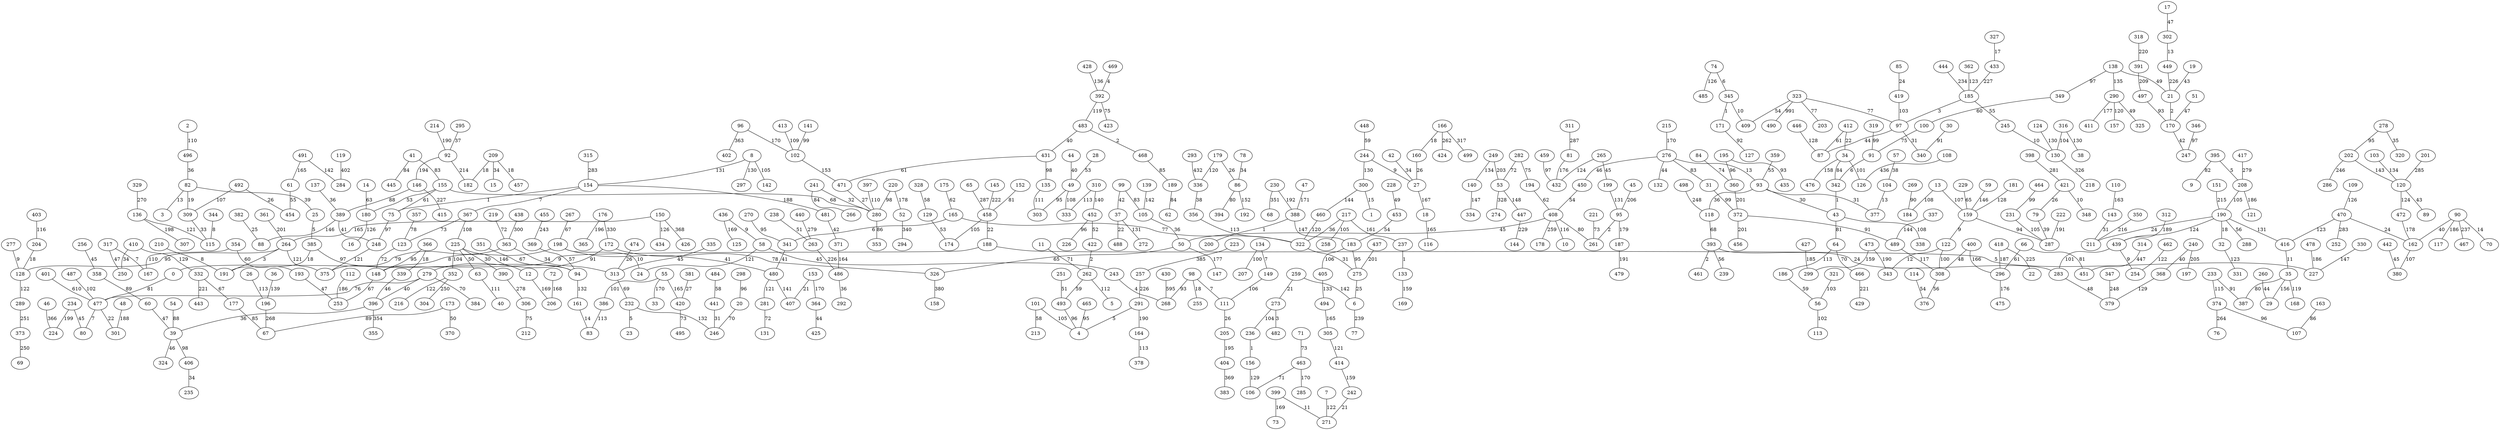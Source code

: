 strict graph G {
0;
1;
2;
3;
4;
5;
6;
7;
8;
9;
10;
11;
12;
13;
14;
15;
16;
17;
18;
19;
20;
21;
22;
23;
24;
25;
26;
27;
28;
29;
30;
31;
32;
33;
34;
35;
36;
37;
38;
39;
40;
41;
42;
43;
44;
45;
46;
47;
48;
49;
50;
51;
52;
53;
54;
55;
56;
57;
58;
59;
60;
61;
62;
63;
64;
65;
66;
67;
68;
69;
70;
71;
72;
73;
74;
75;
76;
77;
78;
79;
80;
81;
82;
83;
84;
85;
86;
87;
88;
89;
90;
91;
92;
93;
94;
95;
96;
97;
98;
99;
100;
101;
102;
103;
104;
105;
106;
107;
108;
109;
110;
111;
112;
113;
114;
115;
116;
117;
118;
119;
120;
121;
122;
123;
124;
125;
126;
127;
128;
129;
130;
131;
132;
133;
134;
135;
136;
137;
138;
139;
140;
141;
142;
143;
144;
145;
146;
147;
148;
149;
150;
151;
152;
153;
154;
155;
156;
157;
158;
159;
160;
161;
162;
163;
164;
165;
166;
167;
168;
169;
170;
171;
172;
173;
174;
175;
176;
177;
178;
179;
180;
181;
182;
183;
184;
185;
186;
187;
188;
189;
190;
191;
192;
193;
194;
195;
196;
197;
198;
199;
200;
201;
202;
203;
204;
205;
206;
207;
208;
209;
210;
211;
212;
213;
214;
215;
216;
217;
218;
219;
220;
221;
222;
223;
224;
225;
226;
227;
228;
229;
230;
231;
232;
233;
234;
235;
236;
237;
238;
239;
240;
241;
242;
243;
244;
245;
246;
247;
248;
249;
250;
251;
252;
253;
254;
255;
256;
257;
258;
259;
260;
261;
262;
263;
264;
265;
266;
267;
268;
269;
270;
271;
272;
273;
274;
275;
276;
277;
278;
279;
280;
281;
282;
283;
284;
285;
286;
287;
288;
289;
290;
291;
292;
293;
294;
295;
296;
297;
298;
299;
300;
301;
302;
303;
304;
305;
306;
307;
308;
309;
310;
311;
312;
313;
314;
315;
316;
317;
318;
319;
320;
321;
322;
323;
324;
325;
326;
327;
328;
329;
330;
331;
332;
333;
334;
335;
336;
337;
338;
339;
340;
341;
342;
343;
344;
345;
346;
347;
348;
349;
350;
351;
352;
353;
354;
355;
356;
357;
358;
359;
360;
361;
362;
363;
364;
365;
366;
367;
368;
369;
370;
371;
372;
373;
374;
375;
376;
377;
378;
379;
380;
381;
382;
383;
384;
385;
386;
387;
388;
389;
390;
391;
392;
393;
394;
395;
396;
397;
398;
399;
400;
401;
402;
403;
404;
405;
406;
407;
408;
409;
410;
411;
412;
413;
414;
415;
416;
417;
418;
419;
420;
421;
422;
423;
424;
425;
426;
427;
428;
429;
430;
431;
432;
433;
434;
435;
436;
437;
438;
439;
440;
441;
442;
443;
444;
445;
446;
447;
448;
449;
450;
451;
452;
453;
454;
455;
456;
457;
458;
459;
460;
461;
462;
463;
464;
465;
466;
467;
468;
469;
470;
471;
472;
473;
474;
475;
476;
477;
478;
479;
480;
481;
482;
483;
484;
485;
486;
487;
488;
489;
490;
491;
492;
493;
494;
495;
496;
497;
498;
499;
14 -- 180  [label=63];
278 -- 202  [label=95];
82 -- 309  [label=19];
458 -- 174  [label=105];
165 -- 322  [label=77];
396 -- 39  [label=36];
450 -- 408  [label=54];
54 -- 39  [label=88];
12 -- 206  [label=169];
248 -- 375  [label=121];
327 -- 433  [label=17];
481 -- 371  [label=42];
323 -- 203  [label=77];
364 -- 425  [label=44];
390 -- 306  [label=278];
228 -- 453  [label=49];
230 -- 68  [label=351];
58 -- 24  [label=121];
392 -- 483  [label=119];
53 -- 447  [label=148];
219 -- 363  [label=72];
419 -- 97  [label=103];
102 -- 471  [label=153];
440 -- 263  [label=279];
25 -- 385  [label=5];
190 -- 32  [label=18];
120 -- 89  [label=43];
442 -- 380  [label=45];
262 -- 5  [label=112];
275 -- 6  [label=25];
468 -- 189  [label=85];
395 -- 208  [label=5];
109 -- 470  [label=126];
472 -- 162  [label=178];
153 -- 407  [label=21];
352 -- 216  [label=122];
74 -- 485  [label=126];
7 -- 271  [label=122];
341 -- 480  [label=41];
60 -- 39  [label=47];
480 -- 281  [label=121];
35 -- 387  [label=80];
251 -- 493  [label=51];
496 -- 82  [label=36];
66 -- 296  [label=61];
417 -- 208  [label=279];
249 -- 53  [label=203];
273 -- 236  [label=104];
101 -- 4  [label=105];
180 -- 16  [label=126];
171 -- 127  [label=92];
42 -- 27  [label=34];
92 -- 146  [label=194];
31 -- 372  [label=99];
339 -- 396  [label=46];
491 -- 61  [label=165];
412 -- 34  [label=22];
164 -- 378  [label=113];
358 -- 60  [label=89];
146 -- 415  [label=227];
463 -- 285  [label=170];
170 -- 247  [label=42];
494 -- 305  [label=165];
37 -- 488  [label=22];
72 -- 206  [label=168];
43 -- 338  [label=108];
484 -- 441  [label=58];
71 -- 463  [label=73];
95 -- 187  [label=179];
195 -- 360  [label=96];
319 -- 91  [label=99];
437 -- 275  [label=201];
52 -- 294  [label=340];
111 -- 205  [label=26];
498 -- 118  [label=248];
160 -- 27  [label=26];
47 -- 388  [label=171];
198 -- 480  [label=41];
55 -- 420  [label=165];
114 -- 376  [label=54];
290 -- 325  [label=49];
163 -- 107  [label=86];
473 -- 299  [label=159];
19 -- 21  [label=43];
410 -- 250  [label=34];
177 -- 67  [label=85];
84 -- 360  [label=74];
154 -- 75  [label=1];
244 -- 300  [label=130];
34 -- 126  [label=101];
43 -- 64  [label=81];
317 -- 167  [label=7];
386 -- 83  [label=113];
245 -- 130  [label=10];
223 -- 257  [label=385];
310 -- 452  [label=140];
349 -- 100  [label=60];
194 -- 408  [label=62];
357 -- 123  [label=78];
466 -- 429  [label=221];
362 -- 185  [label=123];
18 -- 116  [label=165];
350 -- 211  [label=216];
279 -- 384  [label=70];
129 -- 174  [label=53];
367 -- 225  [label=108];
134 -- 207  [label=100];
198 -- 148  [label=8];
150 -- 434  [label=126];
32 -- 331  [label=123];
438 -- 363  [label=300];
161 -- 83  [label=14];
37 -- 272  [label=131];
56 -- 113  [label=102];
240 -- 197  [label=205];
489 -- 308  [label=117];
222 -- 287  [label=191];
39 -- 324  [label=46];
93 -- 377  [label=31];
141 -- 102  [label=99];
312 -- 439  [label=189];
492 -- 309  [label=107];
128 -- 289  [label=122];
0 -- 477  [label=81];
63 -- 40  [label=111];
205 -- 404  [label=195];
249 -- 140  [label=134];
367 -- 123  [label=73];
204 -- 128  [label=18];
323 -- 490  [label=991];
51 -- 170  [label=47];
363 -- 375  [label=79];
130 -- 218  [label=326];
345 -- 171  [label=1];
221 -- 261  [label=73];
229 -- 159  [label=65];
139 -- 105  [label=142];
186 -- 56  [label=59];
276 -- 93  [label=13];
470 -- 252  [label=283];
173 -- 67  [label=89];
305 -- 414  [label=121];
91 -- 342  [label=6];
280 -- 353  [label=86];
217 -- 258  [label=105];
393 -- 239  [label=56];
470 -- 162  [label=24];
318 -- 391  [label=220];
181 -- 159  [label=128];
175 -- 165  [label=62];
273 -- 482  [label=3];
420 -- 495  [label=73];
46 -- 224  [label=366];
159 -- 287  [label=94];
277 -- 128  [label=9];
217 -- 322  [label=36];
64 -- 466  [label=70];
133 -- 169  [label=159];
101 -- 213  [label=58];
35 -- 168  [label=119];
155 -- 280  [label=68];
240 -- 368  [label=40];
270 -- 341  [label=95];
400 -- 308  [label=48];
136 -- 115  [label=121];
314 -- 451  [label=447];
172 -- 279  [label=91];
165 -- 341  [label=6];
374 -- 107  [label=96];
86 -- 192  [label=152];
452 -- 422  [label=52];
153 -- 364  [label=170];
232 -- 23  [label=5];
74 -- 345  [label=6];
34 -- 342  [label=84];
486 -- 292  [label=36];
13 -- 184  [label=108];
354 -- 167  [label=110];
296 -- 475  [label=176];
155 -- 75  [label=61];
100 -- 91  [label=75];
321 -- 56  [label=103];
372 -- 489  [label=91];
159 -- 122  [label=9];
97 -- 340  [label=31];
50 -- 326  [label=65];
473 -- 343  [label=190];
146 -- 389  [label=88];
352 -- 304  [label=250];
193 -- 253  [label=47];
439 -- 254  [label=9];
49 -- 333  [label=108];
393 -- 461  [label=2];
290 -- 157  [label=120];
90 -- 467  [label=237];
166 -- 424  [label=262];
313 -- 232  [label=69];
152 -- 458  [label=81];
291 -- 164  [label=190];
279 -- 396  [label=40];
408 -- 261  [label=80];
225 -- 63  [label=50];
65 -- 458  [label=287];
234 -- 224  [label=199];
105 -- 50  [label=36];
311 -- 81  [label=287];
382 -- 88  [label=25];
363 -- 313  [label=34];
395 -- 9  [label=82];
36 -- 196  [label=139];
35 -- 29  [label=156];
49 -- 303  [label=95];
406 -- 235  [label=34];
185 -- 245  [label=55];
279 -- 477  [label=76];
103 -- 120  [label=134];
366 -- 339  [label=18];
138 -- 21  [label=49];
82 -- 3  [label=13];
108 -- 126  [label=436];
172 -- 326  [label=78];
231 -- 287  [label=105];
421 -- 348  [label=10];
465 -- 4  [label=95];
264 -- 375  [label=121];
330 -- 227  [label=147];
209 -- 457  [label=18];
214 -- 92  [label=190];
469 -- 392  [label=4];
366 -- 148  [label=95];
81 -- 432  [label=176];
208 -- 121  [label=186];
405 -- 494  [label=133];
441 -- 246  [label=31];
436 -- 125  [label=169];
166 -- 160  [label=18];
134 -- 149  [label=7];
393 -- 283  [label=24];
323 -- 409  [label=54];
360 -- 372  [label=201];
414 -- 242  [label=159];
66 -- 451  [label=81];
96 -- 102  [label=170];
41 -- 445  [label=84];
94 -- 161  [label=132];
98 -- 255  [label=18];
332 -- 443  [label=221];
93 -- 43  [label=30];
399 -- 271  [label=11];
238 -- 263  [label=51];
217 -- 237  [label=161];
187 -- 479  [label=191];
135 -- 303  [label=111];
233 -- 374  [label=115];
276 -- 132  [label=44];
244 -- 27  [label=9];
259 -- 273  [label=21];
397 -- 280  [label=110];
90 -- 162  [label=40];
215 -- 276  [label=170];
281 -- 131  [label=72];
389 -- 248  [label=41];
483 -- 431  [label=40];
96 -- 402  [label=363];
99 -- 105  [label=83];
202 -- 120  [label=143];
396 -- 355  [label=354];
99 -- 37  [label=42];
308 -- 376  [label=56];
282 -- 194  [label=75];
8 -- 154  [label=131];
190 -- 211  [label=24];
119 -- 284  [label=402];
492 -- 454  [label=26];
452 -- 226  [label=96];
459 -- 432  [label=97];
256 -- 358  [label=45];
408 -- 178  [label=259];
210 -- 191  [label=8];
345 -- 409  [label=10];
98 -- 268  [label=93];
317 -- 250  [label=47];
78 -- 86  [label=34];
323 -- 97  [label=77];
267 -- 198  [label=67];
162 -- 380  [label=107];
410 -- 332  [label=129];
189 -- 62  [label=84];
6 -- 77  [label=239];
460 -- 322  [label=120];
236 -- 156  [label=1];
298 -- 20  [label=96];
154 -- 367  [label=7];
346 -- 247  [label=97];
455 -- 369  [label=243];
150 -- 426  [label=368];
326 -- 158  [label=380];
17 -- 302  [label=47];
190 -- 416  [label=131];
463 -- 106  [label=71];
176 -- 365  [label=196];
190 -- 439  [label=124];
373 -- 69  [label=250];
138 -- 290  [label=135];
431 -- 135  [label=98];
391 -- 497  [label=209];
291 -- 4  [label=5];
260 -- 29  [label=44];
446 -- 87  [label=128];
351 -- 94  [label=67];
241 -- 280  [label=32];
374 -- 76  [label=264];
82 -- 25  [label=39];
316 -- 38  [label=130];
8 -- 297  [label=130];
421 -- 79  [label=26];
372 -- 456  [label=201];
64 -- 186  [label=113];
310 -- 333  [label=113];
265 -- 432  [label=124];
322 -- 275  [label=31];
427 -- 299  [label=185];
404 -- 383  [label=369];
269 -- 184  [label=90];
478 -- 227  [label=186];
97 -- 87  [label=44];
403 -- 204  [label=116];
433 -- 185  [label=227];
448 -- 244  [label=59];
471 -- 280  [label=27];
61 -- 454  [label=55];
148 -- 253  [label=67];
361 -- 264  [label=201];
400 -- 296  [label=166];
399 -- 73  [label=169];
368 -- 379  [label=129];
55 -- 33  [label=170];
44 -- 49  [label=40];
232 -- 246  [label=132];
431 -- 471  [label=61];
220 -- 52  [label=178];
264 -- 191  [label=3];
487 -- 477  [label=102];
183 -- 405  [label=106];
155 -- 180  [label=53];
416 -- 35  [label=11];
412 -- 87  [label=61];
483 -- 468  [label=2];
300 -- 1  [label=15];
335 -- 313  [label=45];
183 -- 275  [label=95];
179 -- 336  [label=120];
422 -- 262  [label=2];
359 -- 93  [label=55];
26 -- 196  [label=113];
453 -- 183  [label=54];
464 -- 231  [label=99];
392 -- 423  [label=75];
93 -- 118  [label=36];
344 -- 115  [label=8];
201 -- 120  [label=285];
195 -- 435  [label=93];
98 -- 111  [label=7];
34 -- 476  [label=158];
95 -- 261  [label=2];
257 -- 291  [label=226];
237 -- 133  [label=1];
428 -- 392  [label=136];
138 -- 349  [label=97];
58 -- 243  [label=45];
477 -- 301  [label=22];
230 -- 388  [label=192];
259 -- 6  [label=142];
57 -- 104  [label=38];
263 -- 486  [label=226];
342 -- 43  [label=1];
309 -- 115  [label=33];
477 -- 80  [label=7];
173 -- 370  [label=50];
234 -- 80  [label=45];
385 -- 191  [label=18];
154 -- 481  [label=188];
336 -- 356  [label=38];
462 -- 254  [label=122];
225 -- 390  [label=30];
283 -- 379  [label=48];
449 -- 21  [label=226];
85 -- 419  [label=24];
233 -- 387  [label=91];
75 -- 248  [label=97];
337 -- 489  [label=144];
11 -- 262  [label=71];
491 -- 284  [label=142];
262 -- 493  [label=59];
278 -- 320  [label=35];
265 -- 199  [label=45];
243 -- 268  [label=4];
124 -- 130  [label=130];
444 -- 185  [label=234];
27 -- 18  [label=167];
202 -- 286  [label=246];
347 -- 379  [label=248];
329 -- 136  [label=270];
104 -- 377  [label=13];
123 -- 148  [label=72];
389 -- 88  [label=146];
55 -- 386  [label=101];
2 -- 496  [label=110];
418 -- 22  [label=225];
179 -- 86  [label=26];
198 -- 24  [label=10];
398 -- 421  [label=281];
302 -- 449  [label=13];
225 -- 352  [label=104];
188 -- 227  [label=5];
13 -- 159  [label=107];
156 -- 106  [label=129];
20 -- 246  [label=70];
90 -- 70  [label=14];
295 -- 92  [label=37];
447 -- 144  [label=229];
306 -- 212  [label=75];
289 -- 373  [label=251];
290 -- 411  [label=177];
185 -- 97  [label=3];
150 -- 264  [label=165];
208 -- 190  [label=105];
21 -- 170  [label=2];
328 -- 129  [label=58];
356 -- 322  [label=113];
282 -- 53  [label=72];
86 -- 394  [label=80];
315 -- 154  [label=283];
381 -- 420  [label=27];
480 -- 407  [label=141];
388 -- 200  [label=1];
53 -- 274  [label=328];
143 -- 211  [label=31];
316 -- 130  [label=104];
300 -- 460  [label=144];
332 -- 177  [label=67];
199 -- 95  [label=131];
369 -- 94  [label=57];
418 -- 296  [label=187];
45 -- 95  [label=206];
112 -- 253  [label=186];
118 -- 393  [label=68];
241 -- 266  [label=84];
385 -- 94  [label=97];
371 -- 486  [label=164];
209 -- 182  [label=18];
188 -- 0  [label=9];
408 -- 10  [label=116];
458 -- 188  [label=22];
92 -- 182  [label=214];
408 -- 50  [label=45];
388 -- 183  [label=147];
493 -- 4  [label=96];
122 -- 308  [label=100];
41 -- 155  [label=83];
354 -- 193  [label=60];
196 -- 67  [label=268];
190 -- 288  [label=56];
209 -- 15  [label=34];
110 -- 143  [label=163];
474 -- 313  [label=26];
120 -- 472  [label=124];
225 -- 12  [label=146];
439 -- 283  [label=101];
137 -- 389  [label=36];
90 -- 117  [label=186];
149 -- 111  [label=106];
470 -- 416  [label=123];
50 -- 147  [label=177];
28 -- 49  [label=53];
176 -- 172  [label=330];
136 -- 307  [label=198];
436 -- 58  [label=9];
140 -- 334  [label=147];
48 -- 301  [label=188];
122 -- 343  [label=12];
145 -- 458  [label=222];
242 -- 271  [label=21];
8 -- 142  [label=105];
276 -- 31  [label=83];
151 -- 190  [label=215];
79 -- 287  [label=39];
220 -- 280  [label=98];
401 -- 477  [label=610];
276 -- 450  [label=46];
39 -- 406  [label=98];
430 -- 268  [label=595];
413 -- 102  [label=109];
497 -- 170  [label=93];
30 -- 340  [label=91];
59 -- 159  [label=146];
264 -- 128  [label=95];
166 -- 499  [label=317];
293 -- 336  [label=432];
}
